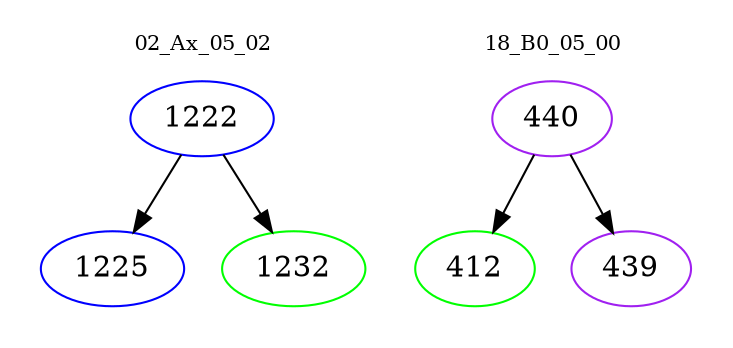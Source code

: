 digraph{
subgraph cluster_0 {
color = white
label = "02_Ax_05_02";
fontsize=10;
T0_1222 [label="1222", color="blue"]
T0_1222 -> T0_1225 [color="black"]
T0_1225 [label="1225", color="blue"]
T0_1222 -> T0_1232 [color="black"]
T0_1232 [label="1232", color="green"]
}
subgraph cluster_1 {
color = white
label = "18_B0_05_00";
fontsize=10;
T1_440 [label="440", color="purple"]
T1_440 -> T1_412 [color="black"]
T1_412 [label="412", color="green"]
T1_440 -> T1_439 [color="black"]
T1_439 [label="439", color="purple"]
}
}
